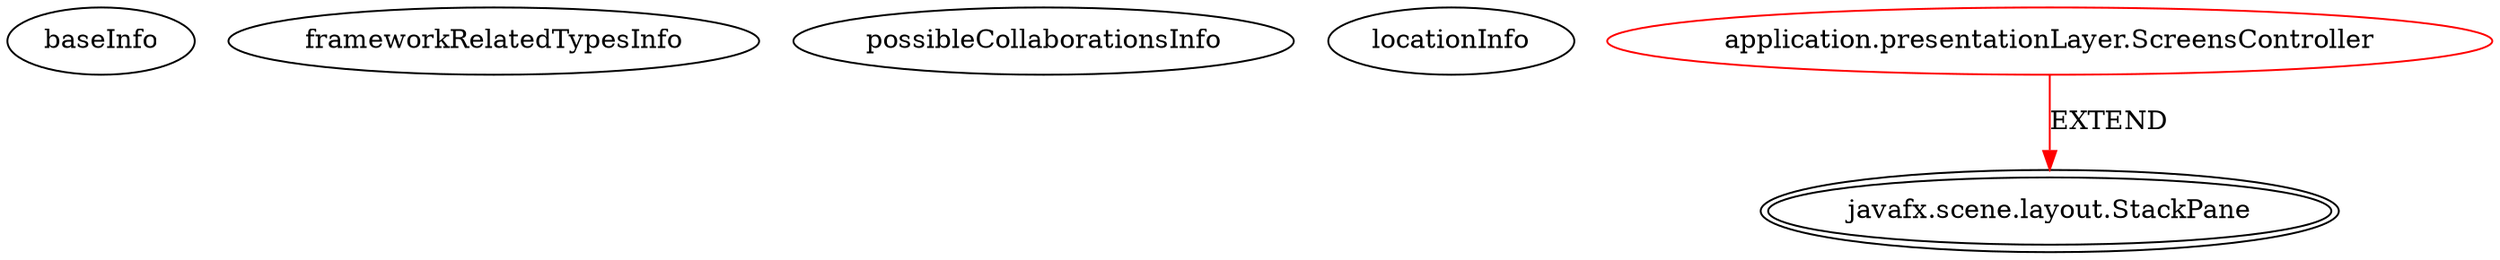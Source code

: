 digraph {
baseInfo[graphId=746,category="extension_graph",isAnonymous=false,possibleRelation=false]
frameworkRelatedTypesInfo[0="javafx.scene.layout.StackPane"]
possibleCollaborationsInfo[]
locationInfo[projectName="KraiZeur-library",filePath="/KraiZeur-library/library-master/src/application/presentationLayer/ScreensController.java",contextSignature="ScreensController",graphId="746"]
0[label="application.presentationLayer.ScreensController",vertexType="ROOT_CLIENT_CLASS_DECLARATION",isFrameworkType=false,color=red]
1[label="javafx.scene.layout.StackPane",vertexType="FRAMEWORK_CLASS_TYPE",isFrameworkType=true,peripheries=2]
0->1[label="EXTEND",color=red]
}
